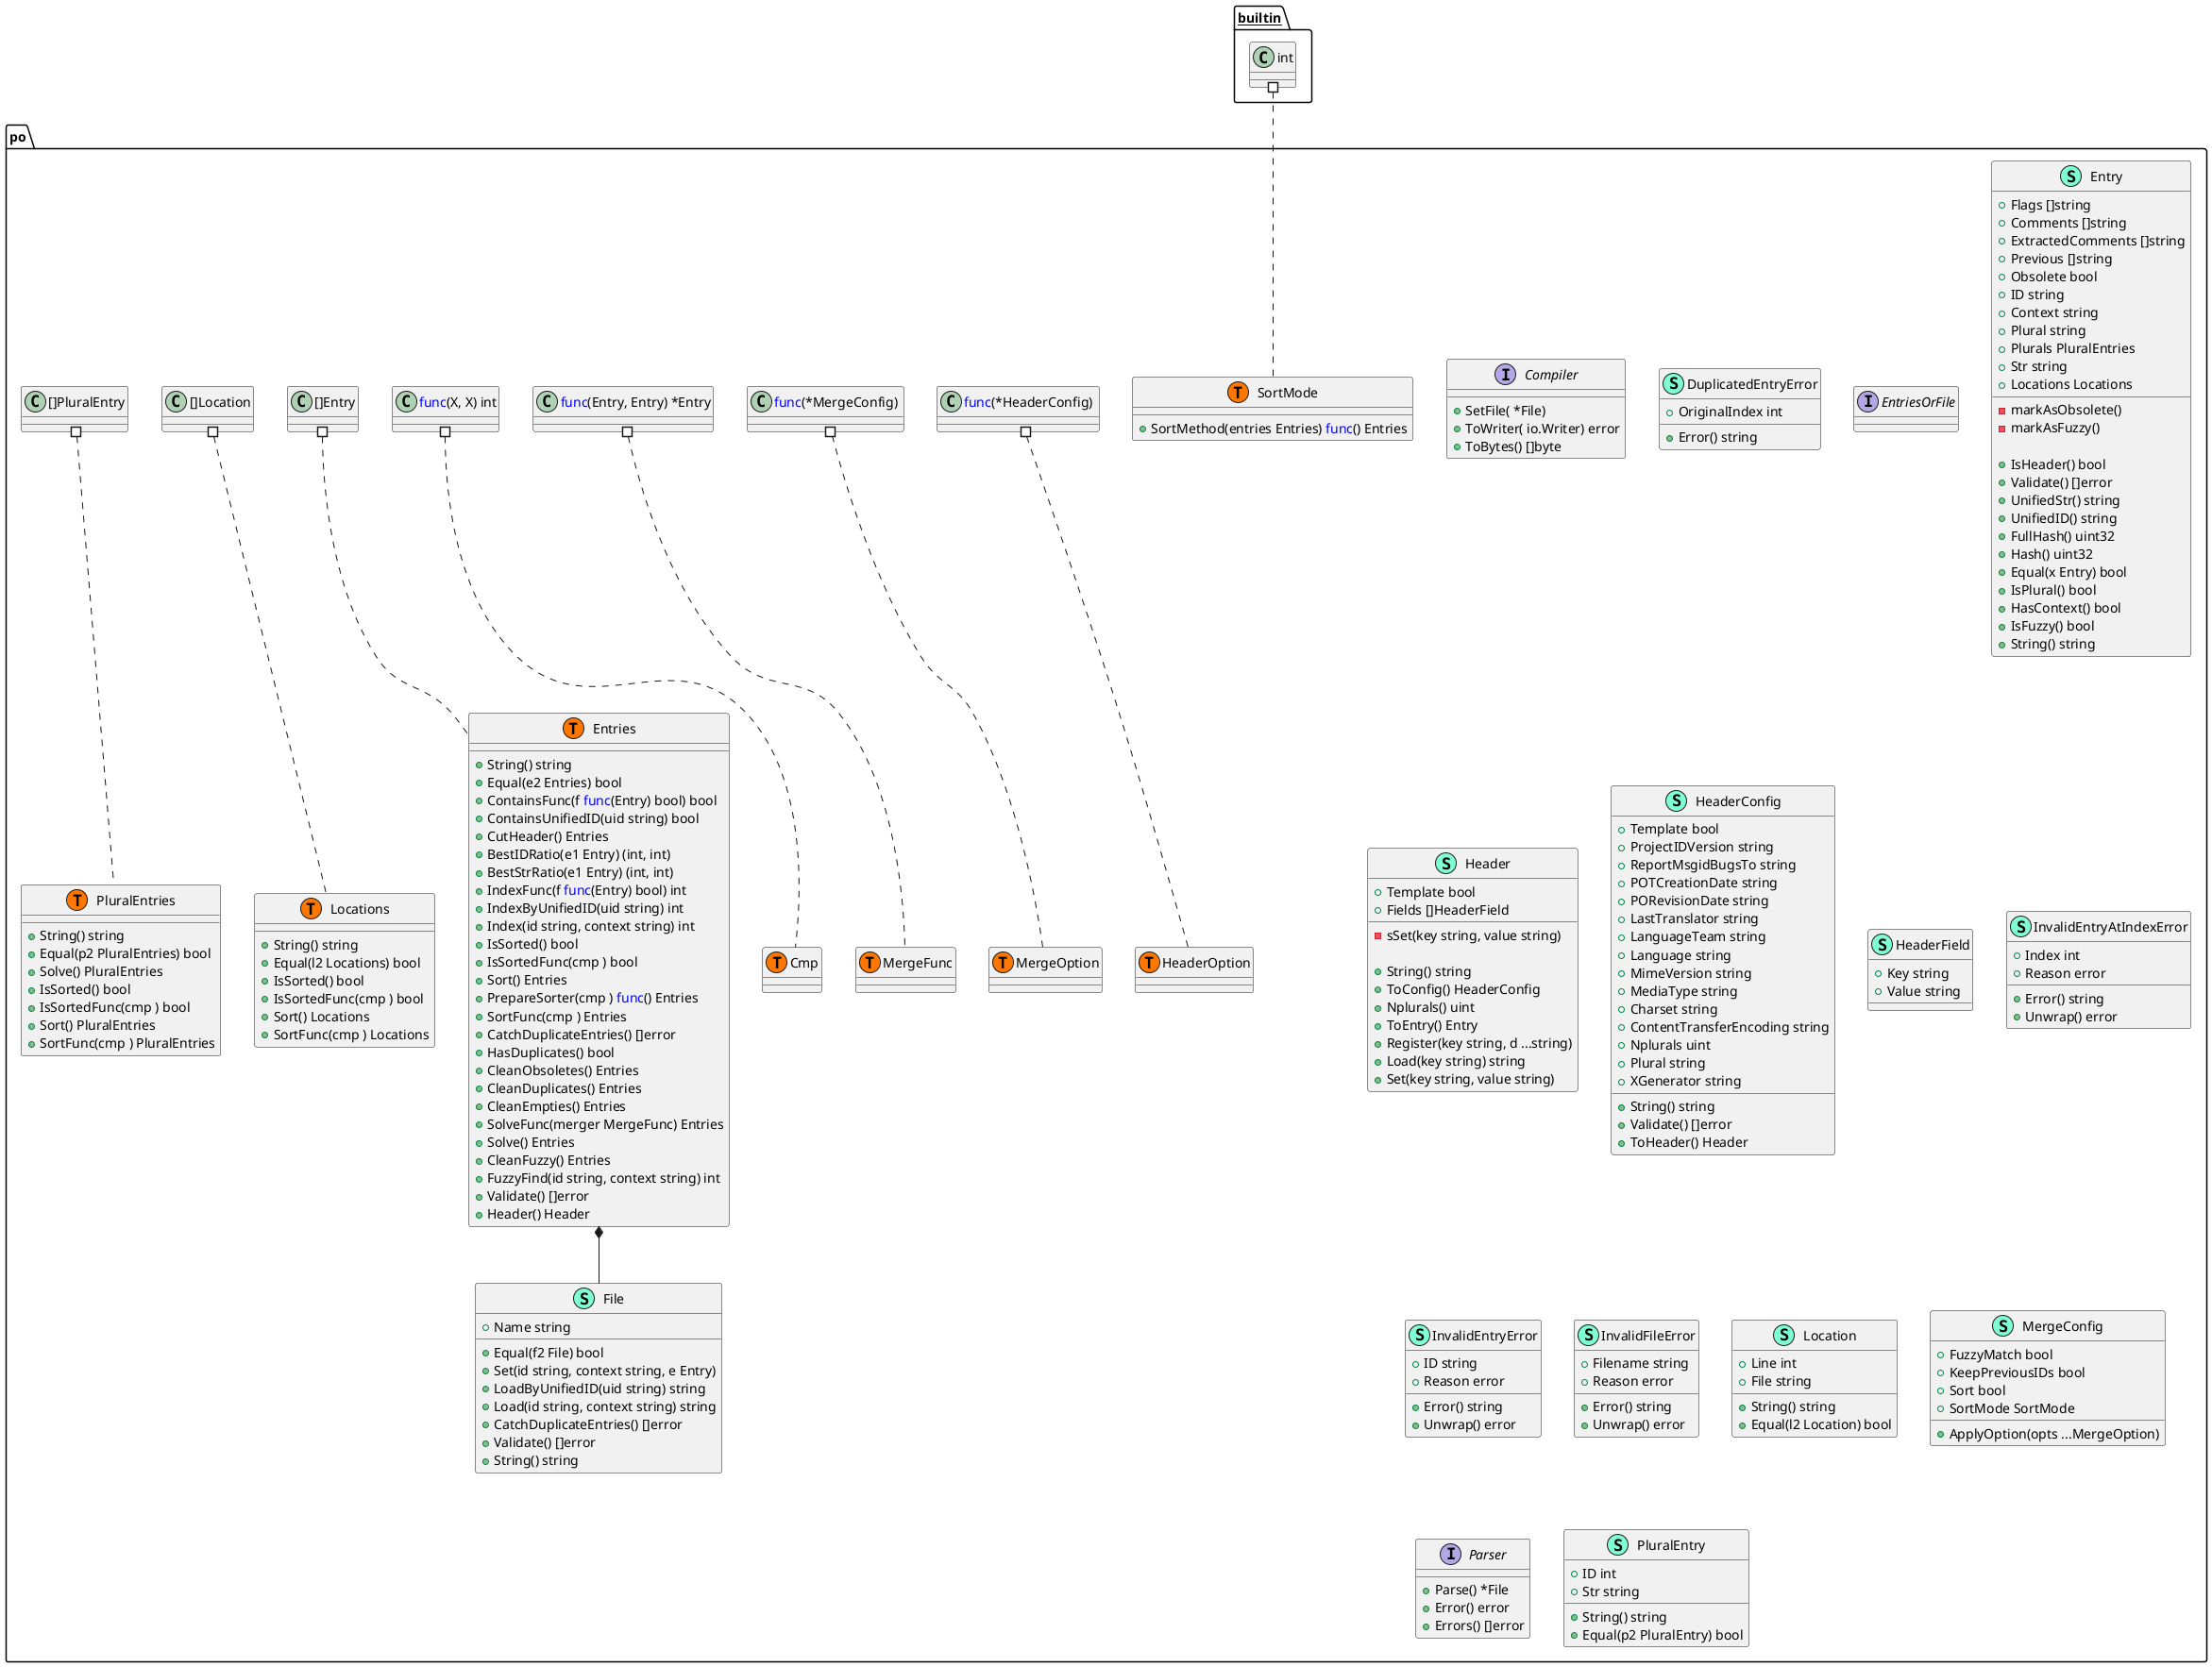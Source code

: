 @startuml
namespace po {
    interface Compiler  {
        + SetFile( *File) 
        + ToWriter( io.Writer) error
        + ToBytes() []byte

    }
    class DuplicatedEntryError << (S,Aquamarine) >> {
        + OriginalIndex int

        + Error() string

    }
    class Entries << (S,Aquamarine) >> {
        + String() string
        + Equal(e2 Entries) bool
        + ContainsFunc(f <font color=blue>func</font>(Entry) bool) bool
        + ContainsUnifiedID(uid string) bool
        + CutHeader() Entries
        + BestIDRatio(e1 Entry) (int, int)
        + BestStrRatio(e1 Entry) (int, int)
        + IndexFunc(f <font color=blue>func</font>(Entry) bool) int
        + IndexByUnifiedID(uid string) int
        + Index(id string, context string) int
        + IsSorted() bool
        + IsSortedFunc(cmp ) bool
        + Sort() Entries
        + PrepareSorter(cmp ) <font color=blue>func</font>() Entries
        + SortFunc(cmp ) Entries
        + CatchDuplicateEntries() []error
        + HasDuplicates() bool
        + CleanObsoletes() Entries
        + CleanDuplicates() Entries
        + CleanEmpties() Entries
        + SolveFunc(merger MergeFunc) Entries
        + Solve() Entries
        + CleanFuzzy() Entries
        + FuzzyFind(id string, context string) int
        + Validate() []error
        + Header() Header

    }
    interface EntriesOrFile  {
    }
    class Entry << (S,Aquamarine) >> {
        + Flags []string
        + Comments []string
        + ExtractedComments []string
        + Previous []string
        + Obsolete bool
        + ID string
        + Context string
        + Plural string
        + Plurals PluralEntries
        + Str string
        + Locations Locations

        - markAsObsolete() 
        - markAsFuzzy() 

        + IsHeader() bool
        + Validate() []error
        + UnifiedStr() string
        + UnifiedID() string
        + FullHash() uint32
        + Hash() uint32
        + Equal(x Entry) bool
        + IsPlural() bool
        + HasContext() bool
        + IsFuzzy() bool
        + String() string

    }
    class File << (S,Aquamarine) >> {
        + Name string

        + Equal(f2 File) bool
        + Set(id string, context string, e Entry) 
        + LoadByUnifiedID(uid string) string
        + Load(id string, context string) string
        + CatchDuplicateEntries() []error
        + Validate() []error
        + String() string

    }
    class Header << (S,Aquamarine) >> {
        + Template bool
        + Fields []HeaderField

        - sSet(key string, value string) 

        + String() string
        + ToConfig() HeaderConfig
        + Nplurals() uint
        + ToEntry() Entry
        + Register(key string, d ...string) 
        + Load(key string) string
        + Set(key string, value string) 

    }
    class HeaderConfig << (S,Aquamarine) >> {
        + Template bool
        + ProjectIDVersion string
        + ReportMsgidBugsTo string
        + POTCreationDate string
        + PORevisionDate string
        + LastTranslator string
        + LanguageTeam string
        + Language string
        + MimeVersion string
        + MediaType string
        + Charset string
        + ContentTransferEncoding string
        + Nplurals uint
        + Plural string
        + XGenerator string

        + String() string
        + Validate() []error
        + ToHeader() Header

    }
    class HeaderField << (S,Aquamarine) >> {
        + Key string
        + Value string

    }
    class InvalidEntryAtIndexError << (S,Aquamarine) >> {
        + Index int
        + Reason error

        + Error() string
        + Unwrap() error

    }
    class InvalidEntryError << (S,Aquamarine) >> {
        + ID string
        + Reason error

        + Error() string
        + Unwrap() error

    }
    class InvalidFileError << (S,Aquamarine) >> {
        + Filename string
        + Reason error

        + Error() string
        + Unwrap() error

    }
    class Location << (S,Aquamarine) >> {
        + Line int
        + File string

        + String() string
        + Equal(l2 Location) bool

    }
    class Locations << (S,Aquamarine) >> {
        + String() string
        + Equal(l2 Locations) bool
        + IsSorted() bool
        + IsSortedFunc(cmp ) bool
        + Sort() Locations
        + SortFunc(cmp ) Locations

    }
    class MergeConfig << (S,Aquamarine) >> {
        + FuzzyMatch bool
        + KeepPreviousIDs bool
        + Sort bool
        + SortMode SortMode

        + ApplyOption(opts ...MergeOption) 

    }
    interface Parser  {
        + Parse() *File
        + Error() error
        + Errors() []error

    }
    class PluralEntries << (S,Aquamarine) >> {
        + String() string
        + Equal(p2 PluralEntries) bool
        + Solve() PluralEntries
        + IsSorted() bool
        + IsSortedFunc(cmp ) bool
        + Sort() PluralEntries
        + SortFunc(cmp ) PluralEntries

    }
    class PluralEntry << (S,Aquamarine) >> {
        + ID int
        + Str string

        + String() string
        + Equal(p2 PluralEntry) bool

    }
    class SortMode << (S,Aquamarine) >> {
        + SortMethod(entries Entries) <font color=blue>func</font>() Entries

    }
    class po.Cmp << (T, #FF7700) >>  {
    }
    class po.Entries << (T, #FF7700) >>  {
    }
    class po.HeaderOption << (T, #FF7700) >>  {
    }
    class po.Locations << (T, #FF7700) >>  {
    }
    class po.MergeFunc << (T, #FF7700) >>  {
    }
    class po.MergeOption << (T, #FF7700) >>  {
    }
    class po.PluralEntries << (T, #FF7700) >>  {
    }
    class po.SortMode << (T, #FF7700) >>  {
    }
}
"po.Entries" *-- "po.File"


"__builtin__.int" #.. "po.SortMode"
"po.<font color=blue>func</font>(*HeaderConfig) " #.. "po.HeaderOption"
"po.<font color=blue>func</font>(*MergeConfig) " #.. "po.MergeOption"
"po.<font color=blue>func</font>(Entry, Entry) *Entry" #.. "po.MergeFunc"
"po.<font color=blue>func</font>(X, X) int" #.. "po.Cmp"
"po.[]Entry" #.. "po.Entries"
"po.[]Location" #.. "po.Locations"
"po.[]PluralEntry" #.. "po.PluralEntries"
@enduml
